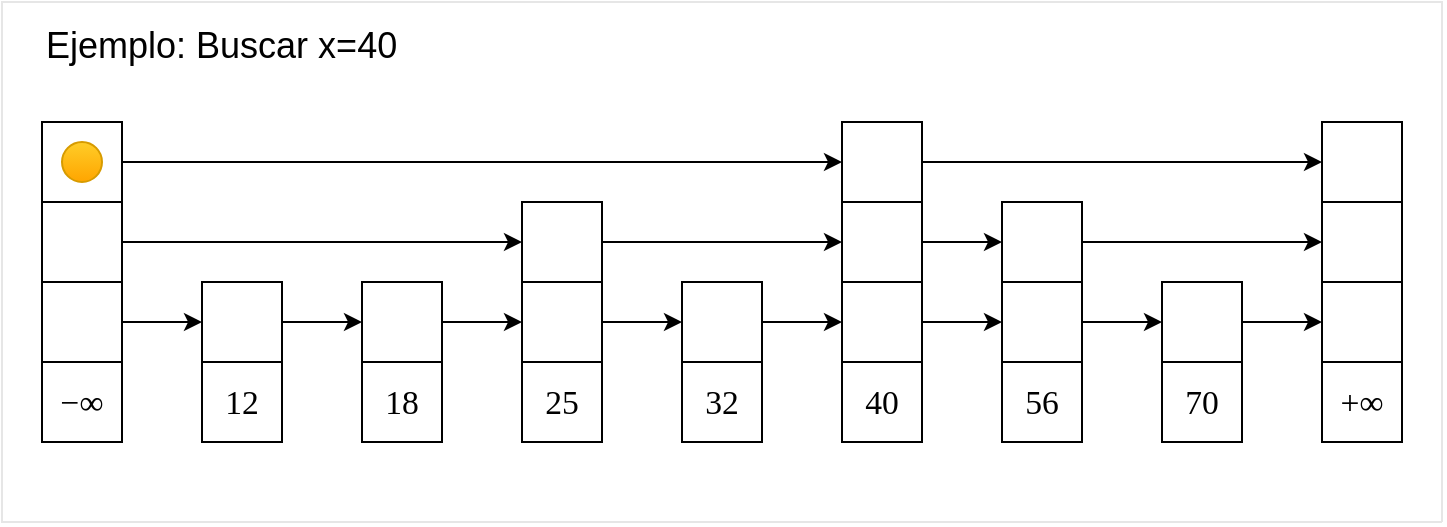 <mxfile version="11.3.0" type="device" pages="1"><diagram id="zbUBwhXjVqBoaPyJ4rA2" name="Page-1"><mxGraphModel dx="1092" dy="816" grid="1" gridSize="10" guides="1" tooltips="1" connect="1" arrows="1" fold="1" page="1" pageScale="1" pageWidth="850" pageHeight="1100" math="0" shadow="0"><root><mxCell id="0"/><mxCell id="1" parent="0"/><mxCell id="-XyVh4yZVfndFJ6lLGWZ-1" value="&lt;span class=&quot;mo&quot; id=&quot;MathJax-Span-8&quot; style=&quot;box-sizing: content-box ; transition: none 0s ease 0s ; display: inline ; position: static ; border: 0px ; padding: 0px ; margin: 0px ; vertical-align: 0px ; line-height: normal ; font-size: 16.8px ; text-align: left ; background-color: rgb(255 , 255 , 255) ; font-family: &amp;#34;stixmathjax_main&amp;#34;&quot;&gt;−&lt;/span&gt;&lt;span class=&quot;mi&quot; id=&quot;MathJax-Span-9&quot; style=&quot;box-sizing: content-box ; transition: none 0s ease 0s ; display: inline ; position: static ; border: 0px ; padding: 0px ; margin: 0px ; vertical-align: 0px ; line-height: normal ; font-size: 16.8px ; text-align: left ; background-color: rgb(255 , 255 , 255) ; font-family: &amp;#34;stixmathjax_main&amp;#34;&quot;&gt;∞&lt;/span&gt;" style="whiteSpace=wrap;html=1;aspect=fixed;fontSize=18;" parent="1" vertex="1"><mxGeometry x="40" y="240" width="40" height="40" as="geometry"/></mxCell><mxCell id="-XyVh4yZVfndFJ6lLGWZ-2" value="" style="whiteSpace=wrap;html=1;aspect=fixed;" parent="1" vertex="1"><mxGeometry x="40" y="200" width="40" height="40" as="geometry"/></mxCell><mxCell id="-XyVh4yZVfndFJ6lLGWZ-3" value="" style="whiteSpace=wrap;html=1;aspect=fixed;" parent="1" vertex="1"><mxGeometry x="120" y="200" width="40" height="40" as="geometry"/></mxCell><mxCell id="-XyVh4yZVfndFJ6lLGWZ-4" value="&lt;div style=&quot;text-align: left&quot;&gt;&lt;font face=&quot;stixmathjax_main&quot;&gt;&lt;span style=&quot;font-size: 16.8px ; background-color: rgb(255 , 255 , 255)&quot;&gt;12&lt;/span&gt;&lt;/font&gt;&lt;/div&gt;" style="whiteSpace=wrap;html=1;aspect=fixed;fontSize=18;" parent="1" vertex="1"><mxGeometry x="120" y="240" width="40" height="40" as="geometry"/></mxCell><mxCell id="-XyVh4yZVfndFJ6lLGWZ-5" value="" style="endArrow=classic;html=1;fontSize=18;exitX=1;exitY=0.5;exitDx=0;exitDy=0;entryX=0;entryY=0.5;entryDx=0;entryDy=0;" parent="1" source="-XyVh4yZVfndFJ6lLGWZ-2" target="-XyVh4yZVfndFJ6lLGWZ-3" edge="1"><mxGeometry width="50" height="50" relative="1" as="geometry"><mxPoint x="40" y="350" as="sourcePoint"/><mxPoint x="90" y="300" as="targetPoint"/></mxGeometry></mxCell><mxCell id="-XyVh4yZVfndFJ6lLGWZ-6" value="" style="whiteSpace=wrap;html=1;aspect=fixed;" parent="1" vertex="1"><mxGeometry x="200" y="200" width="40" height="40" as="geometry"/></mxCell><mxCell id="-XyVh4yZVfndFJ6lLGWZ-7" value="&lt;div style=&quot;text-align: left&quot;&gt;&lt;font face=&quot;stixmathjax_main&quot;&gt;&lt;span style=&quot;font-size: 16.8px ; background-color: rgb(255 , 255 , 255)&quot;&gt;18&lt;/span&gt;&lt;/font&gt;&lt;/div&gt;" style="whiteSpace=wrap;html=1;aspect=fixed;fontSize=18;" parent="1" vertex="1"><mxGeometry x="200" y="240" width="40" height="40" as="geometry"/></mxCell><mxCell id="-XyVh4yZVfndFJ6lLGWZ-8" value="" style="endArrow=classic;html=1;fontSize=18;exitX=1;exitY=0.5;exitDx=0;exitDy=0;entryX=0;entryY=0.5;entryDx=0;entryDy=0;" parent="1" source="-XyVh4yZVfndFJ6lLGWZ-3" target="-XyVh4yZVfndFJ6lLGWZ-6" edge="1"><mxGeometry width="50" height="50" relative="1" as="geometry"><mxPoint x="90" y="230" as="sourcePoint"/><mxPoint x="130" y="230" as="targetPoint"/></mxGeometry></mxCell><mxCell id="-XyVh4yZVfndFJ6lLGWZ-9" value="" style="endArrow=classic;html=1;fontSize=18;exitX=1;exitY=0.5;exitDx=0;exitDy=0;entryX=0;entryY=0.5;entryDx=0;entryDy=0;" parent="1" target="-XyVh4yZVfndFJ6lLGWZ-10" edge="1"><mxGeometry width="50" height="50" relative="1" as="geometry"><mxPoint x="240" y="220" as="sourcePoint"/><mxPoint x="210" y="230" as="targetPoint"/></mxGeometry></mxCell><mxCell id="-XyVh4yZVfndFJ6lLGWZ-10" value="" style="whiteSpace=wrap;html=1;aspect=fixed;" parent="1" vertex="1"><mxGeometry x="280" y="200" width="40" height="40" as="geometry"/></mxCell><mxCell id="-XyVh4yZVfndFJ6lLGWZ-11" value="&lt;div style=&quot;text-align: left&quot;&gt;&lt;font face=&quot;stixmathjax_main&quot;&gt;&lt;span style=&quot;font-size: 16.8px ; background-color: rgb(255 , 255 , 255)&quot;&gt;25&lt;/span&gt;&lt;/font&gt;&lt;/div&gt;" style="whiteSpace=wrap;html=1;aspect=fixed;fontSize=18;" parent="1" vertex="1"><mxGeometry x="280" y="240" width="40" height="40" as="geometry"/></mxCell><mxCell id="-XyVh4yZVfndFJ6lLGWZ-15" value="" style="endArrow=classic;html=1;fontSize=18;exitX=1;exitY=0.5;exitDx=0;exitDy=0;entryX=0;entryY=0.5;entryDx=0;entryDy=0;" parent="1" target="-XyVh4yZVfndFJ6lLGWZ-16" edge="1"><mxGeometry width="50" height="50" relative="1" as="geometry"><mxPoint x="320" y="220" as="sourcePoint"/><mxPoint x="290" y="230" as="targetPoint"/></mxGeometry></mxCell><mxCell id="-XyVh4yZVfndFJ6lLGWZ-16" value="" style="whiteSpace=wrap;html=1;aspect=fixed;" parent="1" vertex="1"><mxGeometry x="360" y="200" width="40" height="40" as="geometry"/></mxCell><mxCell id="-XyVh4yZVfndFJ6lLGWZ-17" value="&lt;div style=&quot;text-align: left&quot;&gt;&lt;font face=&quot;stixmathjax_main&quot;&gt;&lt;span style=&quot;font-size: 16.8px ; background-color: rgb(255 , 255 , 255)&quot;&gt;32&lt;/span&gt;&lt;/font&gt;&lt;/div&gt;" style="whiteSpace=wrap;html=1;aspect=fixed;fontSize=18;" parent="1" vertex="1"><mxGeometry x="360" y="240" width="40" height="40" as="geometry"/></mxCell><mxCell id="-XyVh4yZVfndFJ6lLGWZ-18" value="" style="endArrow=classic;html=1;fontSize=18;exitX=1;exitY=0.5;exitDx=0;exitDy=0;entryX=0;entryY=0.5;entryDx=0;entryDy=0;" parent="1" target="-XyVh4yZVfndFJ6lLGWZ-19" edge="1"><mxGeometry width="50" height="50" relative="1" as="geometry"><mxPoint x="400" y="220" as="sourcePoint"/><mxPoint x="370" y="230" as="targetPoint"/></mxGeometry></mxCell><mxCell id="-XyVh4yZVfndFJ6lLGWZ-19" value="" style="whiteSpace=wrap;html=1;aspect=fixed;" parent="1" vertex="1"><mxGeometry x="440" y="200" width="40" height="40" as="geometry"/></mxCell><mxCell id="-XyVh4yZVfndFJ6lLGWZ-20" value="&lt;div style=&quot;text-align: left&quot;&gt;&lt;font face=&quot;stixmathjax_main&quot;&gt;&lt;span style=&quot;font-size: 16.8px ; background-color: rgb(255 , 255 , 255)&quot;&gt;40&lt;/span&gt;&lt;/font&gt;&lt;/div&gt;" style="whiteSpace=wrap;html=1;aspect=fixed;fontSize=18;" parent="1" vertex="1"><mxGeometry x="440" y="240" width="40" height="40" as="geometry"/></mxCell><mxCell id="-XyVh4yZVfndFJ6lLGWZ-21" value="" style="endArrow=classic;html=1;fontSize=18;exitX=1;exitY=0.5;exitDx=0;exitDy=0;entryX=0;entryY=0.5;entryDx=0;entryDy=0;" parent="1" target="-XyVh4yZVfndFJ6lLGWZ-22" edge="1"><mxGeometry width="50" height="50" relative="1" as="geometry"><mxPoint x="480" y="220" as="sourcePoint"/><mxPoint x="450" y="230" as="targetPoint"/></mxGeometry></mxCell><mxCell id="-XyVh4yZVfndFJ6lLGWZ-22" value="" style="whiteSpace=wrap;html=1;aspect=fixed;" parent="1" vertex="1"><mxGeometry x="520" y="200" width="40" height="40" as="geometry"/></mxCell><mxCell id="-XyVh4yZVfndFJ6lLGWZ-23" value="&lt;div style=&quot;text-align: left&quot;&gt;&lt;font face=&quot;stixmathjax_main&quot;&gt;&lt;span style=&quot;font-size: 16.8px ; background-color: rgb(255 , 255 , 255)&quot;&gt;56&lt;/span&gt;&lt;/font&gt;&lt;/div&gt;" style="whiteSpace=wrap;html=1;aspect=fixed;fontSize=18;" parent="1" vertex="1"><mxGeometry x="520" y="240" width="40" height="40" as="geometry"/></mxCell><mxCell id="-XyVh4yZVfndFJ6lLGWZ-24" value="" style="endArrow=classic;html=1;fontSize=18;exitX=1;exitY=0.5;exitDx=0;exitDy=0;entryX=0;entryY=0.5;entryDx=0;entryDy=0;" parent="1" target="-XyVh4yZVfndFJ6lLGWZ-25" edge="1"><mxGeometry width="50" height="50" relative="1" as="geometry"><mxPoint x="560" y="220" as="sourcePoint"/><mxPoint x="530" y="230" as="targetPoint"/></mxGeometry></mxCell><mxCell id="-XyVh4yZVfndFJ6lLGWZ-25" value="" style="whiteSpace=wrap;html=1;aspect=fixed;" parent="1" vertex="1"><mxGeometry x="600" y="200" width="40" height="40" as="geometry"/></mxCell><mxCell id="-XyVh4yZVfndFJ6lLGWZ-26" value="&lt;div style=&quot;text-align: left&quot;&gt;&lt;font face=&quot;stixmathjax_main&quot;&gt;&lt;span style=&quot;font-size: 16.8px ; background-color: rgb(255 , 255 , 255)&quot;&gt;70&lt;/span&gt;&lt;/font&gt;&lt;/div&gt;" style="whiteSpace=wrap;html=1;aspect=fixed;fontSize=18;" parent="1" vertex="1"><mxGeometry x="600" y="240" width="40" height="40" as="geometry"/></mxCell><mxCell id="-XyVh4yZVfndFJ6lLGWZ-27" value="" style="endArrow=classic;html=1;fontSize=18;exitX=1;exitY=0.5;exitDx=0;exitDy=0;entryX=0;entryY=0.5;entryDx=0;entryDy=0;" parent="1" target="-XyVh4yZVfndFJ6lLGWZ-28" edge="1"><mxGeometry width="50" height="50" relative="1" as="geometry"><mxPoint x="640" y="220" as="sourcePoint"/><mxPoint x="610" y="230" as="targetPoint"/></mxGeometry></mxCell><mxCell id="-XyVh4yZVfndFJ6lLGWZ-28" value="" style="whiteSpace=wrap;html=1;aspect=fixed;" parent="1" vertex="1"><mxGeometry x="680" y="200" width="40" height="40" as="geometry"/></mxCell><mxCell id="-XyVh4yZVfndFJ6lLGWZ-29" value="&lt;div style=&quot;text-align: left&quot;&gt;&lt;span class=&quot;mo&quot; id=&quot;MathJax-Span-20&quot; style=&quot;box-sizing: content-box ; transition: none 0s ease 0s ; display: inline ; position: static ; border: 0px ; padding: 0px ; margin: 0px ; vertical-align: 0px ; line-height: normal ; font-size: 16.8px ; white-space: nowrap ; background-color: rgb(255 , 255 , 255) ; font-family: &amp;#34;stixmathjax_main&amp;#34;&quot;&gt;+&lt;/span&gt;&lt;span class=&quot;mi&quot; id=&quot;MathJax-Span-21&quot; style=&quot;box-sizing: content-box ; transition: none 0s ease 0s ; display: inline ; position: static ; border: 0px ; padding: 0px ; margin: 0px ; vertical-align: 0px ; line-height: normal ; font-size: 16.8px ; white-space: nowrap ; background-color: rgb(255 , 255 , 255) ; font-family: &amp;#34;stixmathjax_main&amp;#34;&quot;&gt;∞&lt;/span&gt;&lt;br&gt;&lt;/div&gt;" style="whiteSpace=wrap;html=1;aspect=fixed;fontSize=18;" parent="1" vertex="1"><mxGeometry x="680" y="240" width="40" height="40" as="geometry"/></mxCell><mxCell id="-XyVh4yZVfndFJ6lLGWZ-34" value="" style="whiteSpace=wrap;html=1;aspect=fixed;" parent="1" vertex="1"><mxGeometry x="520" y="160" width="40" height="40" as="geometry"/></mxCell><mxCell id="-XyVh4yZVfndFJ6lLGWZ-35" value="" style="endArrow=classic;html=1;fontSize=18;exitX=1;exitY=0.5;exitDx=0;exitDy=0;entryX=0;entryY=0.5;entryDx=0;entryDy=0;" parent="1" target="-XyVh4yZVfndFJ6lLGWZ-38" edge="1"><mxGeometry width="50" height="50" relative="1" as="geometry"><mxPoint x="560" y="180" as="sourcePoint"/><mxPoint x="600" y="180" as="targetPoint"/></mxGeometry></mxCell><mxCell id="-XyVh4yZVfndFJ6lLGWZ-36" value="" style="whiteSpace=wrap;html=1;aspect=fixed;" parent="1" vertex="1"><mxGeometry x="40" y="160" width="40" height="40" as="geometry"/></mxCell><mxCell id="-XyVh4yZVfndFJ6lLGWZ-37" value="" style="endArrow=classic;html=1;fontSize=18;exitX=1;exitY=0.5;exitDx=0;exitDy=0;entryX=0;entryY=0.5;entryDx=0;entryDy=0;" parent="1" source="vbQYvl1cyRzDORAN9Yu9-1" target="vbQYvl1cyRzDORAN9Yu9-3" edge="1"><mxGeometry width="50" height="50" relative="1" as="geometry"><mxPoint x="80" y="180" as="sourcePoint"/><mxPoint x="360" y="180" as="targetPoint"/></mxGeometry></mxCell><mxCell id="-XyVh4yZVfndFJ6lLGWZ-38" value="" style="whiteSpace=wrap;html=1;aspect=fixed;" parent="1" vertex="1"><mxGeometry x="680" y="160" width="40" height="40" as="geometry"/></mxCell><mxCell id="-XyVh4yZVfndFJ6lLGWZ-42" value="" style="whiteSpace=wrap;html=1;aspect=fixed;" parent="1" vertex="1"><mxGeometry x="40" y="120" width="40" height="40" as="geometry"/></mxCell><mxCell id="-XyVh4yZVfndFJ6lLGWZ-43" value="" style="endArrow=classic;html=1;fontSize=18;exitX=1;exitY=0.5;exitDx=0;exitDy=0;entryX=0;entryY=0.5;entryDx=0;entryDy=0;" parent="1" target="vbQYvl1cyRzDORAN9Yu9-4" edge="1"><mxGeometry width="50" height="50" relative="1" as="geometry"><mxPoint x="80" y="140" as="sourcePoint"/><mxPoint x="360" y="140" as="targetPoint"/></mxGeometry></mxCell><mxCell id="-XyVh4yZVfndFJ6lLGWZ-46" value="" style="whiteSpace=wrap;html=1;aspect=fixed;" parent="1" vertex="1"><mxGeometry x="680" y="120" width="40" height="40" as="geometry"/></mxCell><mxCell id="vbQYvl1cyRzDORAN9Yu9-1" value="" style="whiteSpace=wrap;html=1;aspect=fixed;" parent="1" vertex="1"><mxGeometry x="280" y="160" width="40" height="40" as="geometry"/></mxCell><mxCell id="vbQYvl1cyRzDORAN9Yu9-2" value="" style="endArrow=classic;html=1;fontSize=18;exitX=1;exitY=0.5;exitDx=0;exitDy=0;entryX=0;entryY=0.5;entryDx=0;entryDy=0;" parent="1" source="-XyVh4yZVfndFJ6lLGWZ-36" target="vbQYvl1cyRzDORAN9Yu9-1" edge="1"><mxGeometry width="50" height="50" relative="1" as="geometry"><mxPoint x="80" y="180" as="sourcePoint"/><mxPoint x="360" y="180" as="targetPoint"/></mxGeometry></mxCell><mxCell id="vbQYvl1cyRzDORAN9Yu9-3" value="" style="whiteSpace=wrap;html=1;aspect=fixed;" parent="1" vertex="1"><mxGeometry x="440" y="160" width="40" height="40" as="geometry"/></mxCell><mxCell id="vbQYvl1cyRzDORAN9Yu9-4" value="" style="whiteSpace=wrap;html=1;aspect=fixed;" parent="1" vertex="1"><mxGeometry x="440" y="120" width="40" height="40" as="geometry"/></mxCell><mxCell id="vbQYvl1cyRzDORAN9Yu9-5" value="" style="endArrow=classic;html=1;fontSize=18;exitX=1;exitY=0.5;exitDx=0;exitDy=0;entryX=0;entryY=0.5;entryDx=0;entryDy=0;" parent="1" source="vbQYvl1cyRzDORAN9Yu9-3" target="-XyVh4yZVfndFJ6lLGWZ-34" edge="1"><mxGeometry width="50" height="50" relative="1" as="geometry"><mxPoint x="570" y="190" as="sourcePoint"/><mxPoint x="500" y="170" as="targetPoint"/></mxGeometry></mxCell><mxCell id="vbQYvl1cyRzDORAN9Yu9-8" value="" style="endArrow=classic;html=1;fontSize=18;exitX=1;exitY=0.5;exitDx=0;exitDy=0;entryX=0;entryY=0.5;entryDx=0;entryDy=0;" parent="1" source="vbQYvl1cyRzDORAN9Yu9-4" target="-XyVh4yZVfndFJ6lLGWZ-46" edge="1"><mxGeometry width="50" height="50" relative="1" as="geometry"><mxPoint x="570" y="190" as="sourcePoint"/><mxPoint x="690" y="190" as="targetPoint"/></mxGeometry></mxCell><mxCell id="9N440f9zkSyzvzHDssci-1" value="" style="ellipse;whiteSpace=wrap;html=1;aspect=fixed;fillColor=#ffcd28;strokeColor=#d79b00;gradientColor=#ffa500;" parent="1" vertex="1"><mxGeometry x="50" y="130" width="20" height="20" as="geometry"/></mxCell><mxCell id="9N440f9zkSyzvzHDssci-2" value="&lt;font style=&quot;font-size: 18px&quot;&gt;Ejemplo: Buscar x=40&lt;/font&gt;" style="text;html=1;resizable=0;points=[];autosize=1;align=left;verticalAlign=top;spacingTop=-4;" parent="1" vertex="1"><mxGeometry x="40" y="69" width="190" height="20" as="geometry"/></mxCell><mxCell id="qCC1aPp6wFmteJ7J6n-F-7" value="" style="endArrow=none;html=1;rounded=0;strokeColor=#E6E6E6;" edge="1" parent="1"><mxGeometry width="50" height="50" relative="1" as="geometry"><mxPoint x="740" y="320" as="sourcePoint"/><mxPoint x="740" y="320" as="targetPoint"/><Array as="points"><mxPoint x="740" y="60"/><mxPoint x="20" y="60"/><mxPoint x="20" y="320"/></Array></mxGeometry></mxCell></root></mxGraphModel></diagram></mxfile>